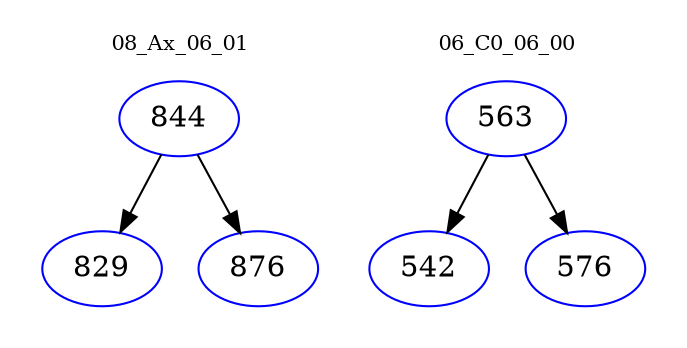 digraph{
subgraph cluster_0 {
color = white
label = "08_Ax_06_01";
fontsize=10;
T0_844 [label="844", color="blue"]
T0_844 -> T0_829 [color="black"]
T0_829 [label="829", color="blue"]
T0_844 -> T0_876 [color="black"]
T0_876 [label="876", color="blue"]
}
subgraph cluster_1 {
color = white
label = "06_C0_06_00";
fontsize=10;
T1_563 [label="563", color="blue"]
T1_563 -> T1_542 [color="black"]
T1_542 [label="542", color="blue"]
T1_563 -> T1_576 [color="black"]
T1_576 [label="576", color="blue"]
}
}
